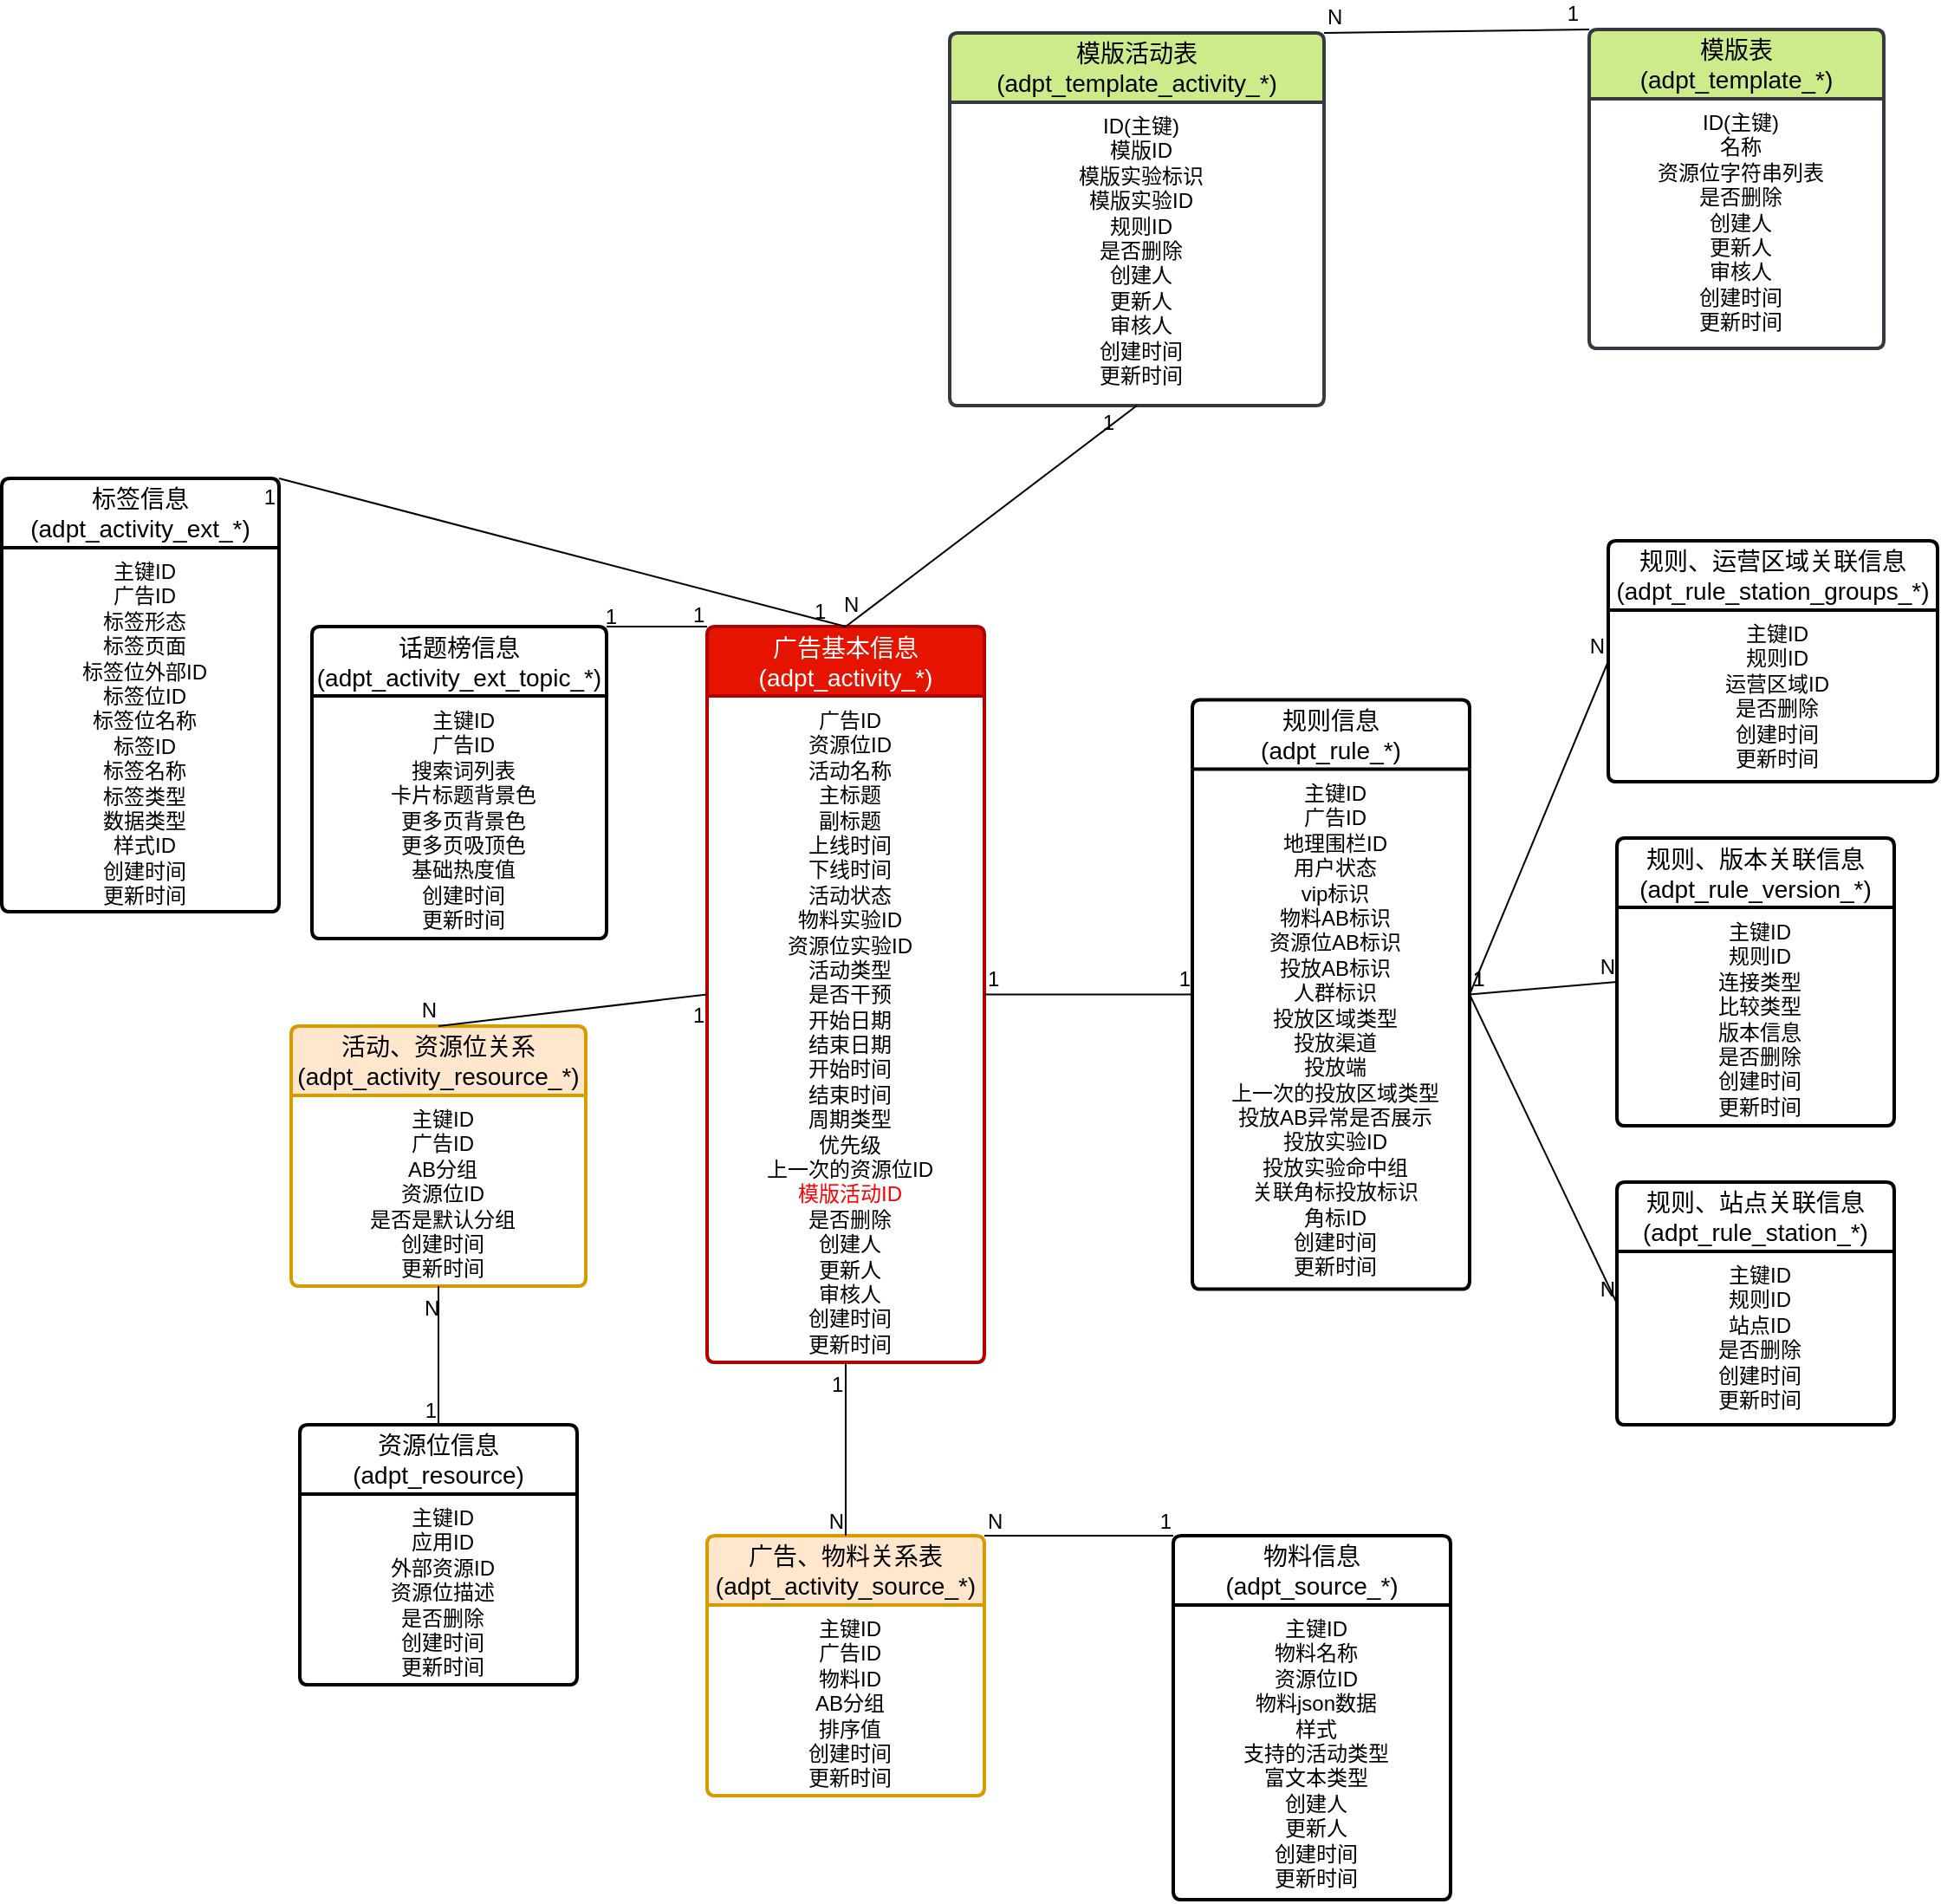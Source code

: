 <mxfile version="21.1.5" type="github">
  <diagram id="J9S4pAInpbBgbPKqcIev" name="Page-1">
    <mxGraphModel dx="790" dy="532" grid="0" gridSize="10" guides="1" tooltips="1" connect="1" arrows="1" fold="1" page="0" pageScale="1" pageWidth="827" pageHeight="1169" math="0" shadow="0">
      <root>
        <mxCell id="0" />
        <mxCell id="1" parent="0" />
        <mxCell id="zD2Na2t0oZL5t_VKpWng-9" value="广告基本信息&lt;br&gt;(adpt_activity_*)" style="swimlane;childLayout=stackLayout;horizontal=1;startSize=40;horizontalStack=0;rounded=1;fontSize=14;fontStyle=0;strokeWidth=2;resizeParent=0;resizeLast=1;shadow=0;dashed=0;align=center;arcSize=4;whiteSpace=wrap;html=1;fillColor=#e51400;fontColor=#ffffff;strokeColor=#B20000;" vertex="1" parent="1">
          <mxGeometry x="1270" y="819.5" width="160" height="424.5" as="geometry">
            <mxRectangle x="1340" y="1010" width="140" height="29" as="alternateBounds" />
          </mxGeometry>
        </mxCell>
        <mxCell id="zD2Na2t0oZL5t_VKpWng-10" value="广告ID&lt;br&gt;资源位ID&lt;br&gt;活动名称&lt;br&gt;主标题&lt;br&gt;副标题&lt;br&gt;上线时间&lt;br&gt;下线时间&lt;br&gt;活动状态&lt;br&gt;物料实验ID&lt;br&gt;资源位实验ID&lt;br&gt;活动类型&lt;br&gt;是否干预&lt;br&gt;开始日期&lt;br&gt;结束日期&lt;br&gt;开始时间&lt;br&gt;结束时间&lt;br&gt;周期类型&lt;br&gt;优先级&lt;br&gt;上一次的资源位ID&lt;br&gt;&lt;font color=&quot;#ff0000&quot;&gt;模版活动ID&lt;/font&gt;&lt;br&gt;是否删除&lt;br&gt;创建人&lt;br&gt;更新人&lt;br&gt;审核人&lt;br&gt;创建时间&lt;br&gt;更新时间" style="align=center;strokeColor=none;fillColor=none;spacingLeft=4;fontSize=12;verticalAlign=top;resizable=0;rotatable=0;part=1;html=1;" vertex="1" parent="zD2Na2t0oZL5t_VKpWng-9">
          <mxGeometry y="40" width="160" height="384.5" as="geometry" />
        </mxCell>
        <mxCell id="zD2Na2t0oZL5t_VKpWng-11" value="标签信息&lt;br&gt;(adpt_activity_ext_*)" style="swimlane;childLayout=stackLayout;horizontal=1;startSize=40;horizontalStack=0;rounded=1;fontSize=14;fontStyle=0;strokeWidth=2;resizeParent=0;resizeLast=1;shadow=0;dashed=0;align=center;arcSize=4;whiteSpace=wrap;html=1;" vertex="1" parent="1">
          <mxGeometry x="863" y="734" width="160" height="250" as="geometry">
            <mxRectangle x="1250" y="880" width="120" height="29" as="alternateBounds" />
          </mxGeometry>
        </mxCell>
        <mxCell id="zD2Na2t0oZL5t_VKpWng-12" value="主键ID&lt;br&gt;广告ID&lt;br&gt;标签形态&lt;br&gt;标签页面&lt;br&gt;标签位外部ID&lt;br&gt;标签位ID&lt;br&gt;标签位名称&lt;br&gt;标签ID&lt;br&gt;标签名称&lt;br&gt;标签类型&lt;br&gt;数据类型&lt;br&gt;样式ID&lt;br&gt;创建时间&lt;br style=&quot;border-color: var(--border-color);&quot;&gt;更新时间" style="align=center;strokeColor=none;fillColor=none;spacingLeft=4;fontSize=12;verticalAlign=top;resizable=0;rotatable=0;part=1;html=1;" vertex="1" parent="zD2Na2t0oZL5t_VKpWng-11">
          <mxGeometry y="40" width="160" height="210" as="geometry" />
        </mxCell>
        <mxCell id="zD2Na2t0oZL5t_VKpWng-13" value="话题榜信息&lt;br&gt;(adpt_activity_ext_topic_*)" style="swimlane;childLayout=stackLayout;horizontal=1;startSize=40;horizontalStack=0;rounded=1;fontSize=14;fontStyle=0;strokeWidth=2;resizeParent=0;resizeLast=1;shadow=0;dashed=0;align=center;arcSize=4;whiteSpace=wrap;html=1;" vertex="1" parent="1">
          <mxGeometry x="1042" y="819.5" width="170" height="180" as="geometry">
            <mxRectangle x="1480" y="880" width="120" height="29" as="alternateBounds" />
          </mxGeometry>
        </mxCell>
        <mxCell id="zD2Na2t0oZL5t_VKpWng-14" value="主键ID&lt;br&gt;广告ID&lt;br&gt;搜索词列表&lt;br&gt;卡片标题背景色&lt;br&gt;更多页背景色&lt;br&gt;更多页吸顶色&lt;br&gt;基础热度值&lt;br&gt;创建时间&lt;br style=&quot;border-color: var(--border-color);&quot;&gt;更新时间" style="align=center;strokeColor=none;fillColor=none;spacingLeft=4;fontSize=12;verticalAlign=top;resizable=0;rotatable=0;part=1;html=1;" vertex="1" parent="zD2Na2t0oZL5t_VKpWng-13">
          <mxGeometry y="40" width="170" height="140" as="geometry" />
        </mxCell>
        <mxCell id="zD2Na2t0oZL5t_VKpWng-15" value="活动、资源位关系&lt;br&gt;(adpt_activity_resource_*)" style="swimlane;childLayout=stackLayout;horizontal=1;startSize=40;horizontalStack=0;rounded=1;fontSize=14;fontStyle=0;strokeWidth=2;resizeParent=0;resizeLast=1;shadow=0;dashed=0;align=center;arcSize=4;whiteSpace=wrap;html=1;fillColor=#ffe6cc;strokeColor=#d79b00;" vertex="1" parent="1">
          <mxGeometry x="1030" y="1050" width="170" height="150" as="geometry">
            <mxRectangle x="1150" y="1060" width="150" height="29" as="alternateBounds" />
          </mxGeometry>
        </mxCell>
        <mxCell id="zD2Na2t0oZL5t_VKpWng-16" value="主键ID&lt;br&gt;广告ID&lt;br&gt;AB分组&lt;br&gt;资源位ID&lt;br&gt;是否是默认分组&lt;br&gt;创建时间&lt;br style=&quot;border-color: var(--border-color);&quot;&gt;更新时间" style="align=center;strokeColor=none;fillColor=none;spacingLeft=4;fontSize=12;verticalAlign=top;resizable=0;rotatable=0;part=1;html=1;" vertex="1" parent="zD2Na2t0oZL5t_VKpWng-15">
          <mxGeometry y="40" width="170" height="110" as="geometry" />
        </mxCell>
        <mxCell id="zD2Na2t0oZL5t_VKpWng-17" value="广告、物料关系表&lt;br&gt;(adpt_activity_source_*)" style="swimlane;childLayout=stackLayout;horizontal=1;startSize=40;horizontalStack=0;rounded=1;fontSize=14;fontStyle=0;strokeWidth=2;resizeParent=0;resizeLast=1;shadow=0;dashed=0;align=center;arcSize=4;whiteSpace=wrap;html=1;fillColor=#ffe6cc;strokeColor=#d79b00;" vertex="1" parent="1">
          <mxGeometry x="1270" y="1344" width="160" height="150" as="geometry">
            <mxRectangle x="1330" y="1110" width="160" height="29" as="alternateBounds" />
          </mxGeometry>
        </mxCell>
        <mxCell id="zD2Na2t0oZL5t_VKpWng-18" value="主键ID&lt;br&gt;广告ID&lt;br&gt;物料ID&lt;br&gt;AB分组&lt;br&gt;排序值&lt;br&gt;创建时间&lt;br style=&quot;border-color: var(--border-color);&quot;&gt;更新时间" style="align=center;strokeColor=none;fillColor=none;spacingLeft=4;fontSize=12;verticalAlign=top;resizable=0;rotatable=0;part=1;html=1;" vertex="1" parent="zD2Na2t0oZL5t_VKpWng-17">
          <mxGeometry y="40" width="160" height="110" as="geometry" />
        </mxCell>
        <mxCell id="zD2Na2t0oZL5t_VKpWng-19" value="资源位信息&lt;br&gt;(adpt_resource)" style="swimlane;childLayout=stackLayout;horizontal=1;startSize=40;horizontalStack=0;rounded=1;fontSize=14;fontStyle=0;strokeWidth=2;resizeParent=0;resizeLast=1;shadow=0;dashed=0;align=center;arcSize=4;whiteSpace=wrap;html=1;" vertex="1" parent="1">
          <mxGeometry x="1035" y="1280" width="160" height="150" as="geometry">
            <mxRectangle x="1170" y="1310" width="120" height="29" as="alternateBounds" />
          </mxGeometry>
        </mxCell>
        <mxCell id="zD2Na2t0oZL5t_VKpWng-20" value="主键ID&lt;br&gt;应用ID&lt;br&gt;外部资源ID&lt;br&gt;资源位描述&lt;br&gt;是否删除&lt;br&gt;创建时间&lt;br style=&quot;border-color: var(--border-color);&quot;&gt;更新时间" style="align=center;strokeColor=none;fillColor=none;spacingLeft=4;fontSize=12;verticalAlign=top;resizable=0;rotatable=0;part=1;html=1;" vertex="1" parent="zD2Na2t0oZL5t_VKpWng-19">
          <mxGeometry y="40" width="160" height="110" as="geometry" />
        </mxCell>
        <mxCell id="zD2Na2t0oZL5t_VKpWng-21" value="规则信息&lt;br&gt;(adpt_rule_*)" style="swimlane;childLayout=stackLayout;horizontal=1;startSize=40;horizontalStack=0;rounded=1;fontSize=14;fontStyle=0;strokeWidth=2;resizeParent=0;resizeLast=1;shadow=0;dashed=0;align=center;arcSize=4;whiteSpace=wrap;html=1;" vertex="1" parent="1">
          <mxGeometry x="1550" y="861.75" width="160" height="340" as="geometry">
            <mxRectangle x="1550" y="854.5" width="160" height="29" as="alternateBounds" />
          </mxGeometry>
        </mxCell>
        <mxCell id="zD2Na2t0oZL5t_VKpWng-22" value="主键ID&lt;br&gt;广告ID&lt;br&gt;地理围栏ID&lt;br&gt;用户状态&lt;br&gt;vip标识&lt;br&gt;物料AB标识&lt;br&gt;资源位AB标识&lt;br&gt;投放AB标识&lt;br&gt;人群标识&lt;br&gt;投放区域类型&lt;br&gt;投放渠道&lt;br&gt;投放端&lt;br&gt;上一次的投放区域类型&lt;br&gt;投放AB异常是否展示&lt;br&gt;投放实验ID&lt;br&gt;投放实验命中组&lt;br&gt;关联角标投放标识&lt;br&gt;角标ID&lt;br&gt;创建时间&lt;br&gt;更新时间" style="align=center;strokeColor=none;fillColor=none;spacingLeft=4;fontSize=12;verticalAlign=top;resizable=0;rotatable=0;part=1;html=1;" vertex="1" parent="zD2Na2t0oZL5t_VKpWng-21">
          <mxGeometry y="40" width="160" height="300" as="geometry" />
        </mxCell>
        <mxCell id="zD2Na2t0oZL5t_VKpWng-23" value="规则、运营区域关联信息&lt;br&gt;(adpt_rule_station_groups_*)" style="swimlane;childLayout=stackLayout;horizontal=1;startSize=40;horizontalStack=0;rounded=1;fontSize=14;fontStyle=0;strokeWidth=2;resizeParent=0;resizeLast=1;shadow=0;dashed=0;align=center;arcSize=4;whiteSpace=wrap;html=1;" vertex="1" parent="1">
          <mxGeometry x="1790" y="770" width="190" height="139" as="geometry">
            <mxRectangle x="1790" y="880" width="200" height="29" as="alternateBounds" />
          </mxGeometry>
        </mxCell>
        <mxCell id="zD2Na2t0oZL5t_VKpWng-24" value="主键ID&lt;br&gt;规则ID&lt;br&gt;运营区域ID&lt;br&gt;是否删除&lt;br&gt;创建时间&lt;br&gt;更新时间" style="align=center;strokeColor=none;fillColor=none;spacingLeft=4;fontSize=12;verticalAlign=top;resizable=0;rotatable=0;part=1;html=1;" vertex="1" parent="zD2Na2t0oZL5t_VKpWng-23">
          <mxGeometry y="40" width="190" height="99" as="geometry" />
        </mxCell>
        <mxCell id="zD2Na2t0oZL5t_VKpWng-25" style="edgeStyle=orthogonalEdgeStyle;rounded=0;orthogonalLoop=1;jettySize=auto;html=1;exitX=0.5;exitY=1;exitDx=0;exitDy=0;" edge="1" parent="zD2Na2t0oZL5t_VKpWng-23" source="zD2Na2t0oZL5t_VKpWng-24" target="zD2Na2t0oZL5t_VKpWng-24">
          <mxGeometry relative="1" as="geometry" />
        </mxCell>
        <mxCell id="zD2Na2t0oZL5t_VKpWng-27" value="规则、站点关联信息&lt;br&gt;(adpt_rule_station_*)" style="swimlane;childLayout=stackLayout;horizontal=1;startSize=40;horizontalStack=0;rounded=1;fontSize=14;fontStyle=0;strokeWidth=2;resizeParent=0;resizeLast=1;shadow=0;dashed=0;align=center;arcSize=4;whiteSpace=wrap;html=1;" vertex="1" parent="1">
          <mxGeometry x="1795" y="1140" width="160" height="140" as="geometry">
            <mxRectangle x="1795" y="1140" width="170" height="29" as="alternateBounds" />
          </mxGeometry>
        </mxCell>
        <mxCell id="zD2Na2t0oZL5t_VKpWng-28" value="主键ID&lt;br&gt;规则ID&lt;br&gt;站点ID&lt;br&gt;是否删除&lt;br&gt;创建时间&lt;br&gt;更新时间" style="align=center;strokeColor=none;fillColor=none;spacingLeft=4;fontSize=12;verticalAlign=top;resizable=0;rotatable=0;part=1;html=1;" vertex="1" parent="zD2Na2t0oZL5t_VKpWng-27">
          <mxGeometry y="40" width="160" height="100" as="geometry" />
        </mxCell>
        <mxCell id="zD2Na2t0oZL5t_VKpWng-29" style="edgeStyle=orthogonalEdgeStyle;rounded=0;orthogonalLoop=1;jettySize=auto;html=1;exitX=0.5;exitY=1;exitDx=0;exitDy=0;" edge="1" parent="zD2Na2t0oZL5t_VKpWng-27" source="zD2Na2t0oZL5t_VKpWng-28" target="zD2Na2t0oZL5t_VKpWng-28">
          <mxGeometry relative="1" as="geometry" />
        </mxCell>
        <mxCell id="zD2Na2t0oZL5t_VKpWng-30" value="规则、版本关联信息&lt;br&gt;(adpt_rule_version_*)" style="swimlane;childLayout=stackLayout;horizontal=1;startSize=40;horizontalStack=0;rounded=1;fontSize=14;fontStyle=0;strokeWidth=2;resizeParent=0;resizeLast=1;shadow=0;dashed=0;align=center;arcSize=4;whiteSpace=wrap;html=1;" vertex="1" parent="1">
          <mxGeometry x="1795" y="941.5" width="160" height="166" as="geometry">
            <mxRectangle x="1790" y="1010" width="180" height="29" as="alternateBounds" />
          </mxGeometry>
        </mxCell>
        <mxCell id="zD2Na2t0oZL5t_VKpWng-31" value="主键ID&lt;br&gt;规则ID&lt;br&gt;连接类型&lt;br&gt;比较类型&lt;br&gt;版本信息&lt;br&gt;是否删除&lt;br&gt;创建时间&lt;br&gt;更新时间" style="align=center;strokeColor=none;fillColor=none;spacingLeft=4;fontSize=12;verticalAlign=top;resizable=0;rotatable=0;part=1;html=1;" vertex="1" parent="zD2Na2t0oZL5t_VKpWng-30">
          <mxGeometry y="40" width="160" height="126" as="geometry" />
        </mxCell>
        <mxCell id="zD2Na2t0oZL5t_VKpWng-32" style="edgeStyle=orthogonalEdgeStyle;rounded=0;orthogonalLoop=1;jettySize=auto;html=1;exitX=0.5;exitY=1;exitDx=0;exitDy=0;" edge="1" parent="zD2Na2t0oZL5t_VKpWng-30" source="zD2Na2t0oZL5t_VKpWng-31" target="zD2Na2t0oZL5t_VKpWng-31">
          <mxGeometry relative="1" as="geometry" />
        </mxCell>
        <mxCell id="zD2Na2t0oZL5t_VKpWng-33" value="物料信息&lt;br&gt;(adpt_source_*)" style="swimlane;childLayout=stackLayout;horizontal=1;startSize=40;horizontalStack=0;rounded=1;fontSize=14;fontStyle=0;strokeWidth=2;resizeParent=0;resizeLast=1;shadow=0;dashed=0;align=center;arcSize=4;whiteSpace=wrap;html=1;" vertex="1" parent="1">
          <mxGeometry x="1539" y="1344" width="160" height="210" as="geometry">
            <mxRectangle x="1350" y="1260" width="120" height="29" as="alternateBounds" />
          </mxGeometry>
        </mxCell>
        <mxCell id="zD2Na2t0oZL5t_VKpWng-34" value="主键ID&lt;br&gt;物料名称&lt;br&gt;资源位ID&lt;br&gt;物料json数据&lt;br&gt;样式&lt;br&gt;支持的活动类型&lt;br&gt;富文本类型&lt;br&gt;创建人&lt;br&gt;更新人&lt;br&gt;创建时间&lt;br&gt;更新时间" style="align=center;strokeColor=none;fillColor=none;spacingLeft=4;fontSize=12;verticalAlign=top;resizable=0;rotatable=0;part=1;html=1;" vertex="1" parent="zD2Na2t0oZL5t_VKpWng-33">
          <mxGeometry y="40" width="160" height="170" as="geometry" />
        </mxCell>
        <mxCell id="zD2Na2t0oZL5t_VKpWng-35" value="" style="endArrow=none;html=1;rounded=0;exitX=1;exitY=0.5;exitDx=0;exitDy=0;entryX=0;entryY=0.5;entryDx=0;entryDy=0;" edge="1" parent="1" source="zD2Na2t0oZL5t_VKpWng-9" target="zD2Na2t0oZL5t_VKpWng-21">
          <mxGeometry relative="1" as="geometry">
            <mxPoint x="1440" y="1024.07" as="sourcePoint" />
            <mxPoint x="1600" y="1024.07" as="targetPoint" />
          </mxGeometry>
        </mxCell>
        <mxCell id="zD2Na2t0oZL5t_VKpWng-36" value="1" style="resizable=0;html=1;whiteSpace=wrap;align=left;verticalAlign=bottom;" connectable="0" vertex="1" parent="zD2Na2t0oZL5t_VKpWng-35">
          <mxGeometry x="-1" relative="1" as="geometry" />
        </mxCell>
        <mxCell id="zD2Na2t0oZL5t_VKpWng-37" value="1" style="resizable=0;html=1;whiteSpace=wrap;align=right;verticalAlign=bottom;" connectable="0" vertex="1" parent="zD2Na2t0oZL5t_VKpWng-35">
          <mxGeometry x="1" relative="1" as="geometry" />
        </mxCell>
        <mxCell id="zD2Na2t0oZL5t_VKpWng-39" value="" style="endArrow=none;html=1;rounded=0;exitX=1;exitY=0.5;exitDx=0;exitDy=0;entryX=0;entryY=0.5;entryDx=0;entryDy=0;" edge="1" parent="1" source="zD2Na2t0oZL5t_VKpWng-21" target="zD2Na2t0oZL5t_VKpWng-23">
          <mxGeometry relative="1" as="geometry">
            <mxPoint x="1640" y="1109" as="sourcePoint" />
            <mxPoint x="1800" y="1109" as="targetPoint" />
          </mxGeometry>
        </mxCell>
        <mxCell id="zD2Na2t0oZL5t_VKpWng-40" value="1" style="resizable=0;html=1;whiteSpace=wrap;align=left;verticalAlign=bottom;" connectable="0" vertex="1" parent="zD2Na2t0oZL5t_VKpWng-39">
          <mxGeometry x="-1" relative="1" as="geometry" />
        </mxCell>
        <mxCell id="zD2Na2t0oZL5t_VKpWng-41" value="N" style="resizable=0;html=1;whiteSpace=wrap;align=right;verticalAlign=bottom;" connectable="0" vertex="1" parent="zD2Na2t0oZL5t_VKpWng-39">
          <mxGeometry x="1" relative="1" as="geometry" />
        </mxCell>
        <mxCell id="zD2Na2t0oZL5t_VKpWng-42" value="" style="endArrow=none;html=1;rounded=0;entryX=0;entryY=0.5;entryDx=0;entryDy=0;exitX=1;exitY=0.5;exitDx=0;exitDy=0;" edge="1" parent="1" source="zD2Na2t0oZL5t_VKpWng-21" target="zD2Na2t0oZL5t_VKpWng-30">
          <mxGeometry relative="1" as="geometry">
            <mxPoint x="1700" y="1030" as="sourcePoint" />
            <mxPoint x="1750" y="1169" as="targetPoint" />
          </mxGeometry>
        </mxCell>
        <mxCell id="zD2Na2t0oZL5t_VKpWng-43" value="1" style="resizable=0;html=1;whiteSpace=wrap;align=left;verticalAlign=bottom;" connectable="0" vertex="1" parent="zD2Na2t0oZL5t_VKpWng-42">
          <mxGeometry x="-1" relative="1" as="geometry" />
        </mxCell>
        <mxCell id="zD2Na2t0oZL5t_VKpWng-44" value="N" style="resizable=0;html=1;whiteSpace=wrap;align=right;verticalAlign=bottom;" connectable="0" vertex="1" parent="zD2Na2t0oZL5t_VKpWng-42">
          <mxGeometry x="1" relative="1" as="geometry" />
        </mxCell>
        <mxCell id="zD2Na2t0oZL5t_VKpWng-45" value="" style="endArrow=none;html=1;rounded=0;entryX=0;entryY=0.5;entryDx=0;entryDy=0;exitX=1;exitY=0.5;exitDx=0;exitDy=0;" edge="1" parent="1" source="zD2Na2t0oZL5t_VKpWng-21" target="zD2Na2t0oZL5t_VKpWng-27">
          <mxGeometry relative="1" as="geometry">
            <mxPoint x="1710" y="1035" as="sourcePoint" />
            <mxPoint x="1810" y="1035" as="targetPoint" />
          </mxGeometry>
        </mxCell>
        <mxCell id="zD2Na2t0oZL5t_VKpWng-46" value="1" style="resizable=0;html=1;whiteSpace=wrap;align=left;verticalAlign=bottom;" connectable="0" vertex="1" parent="zD2Na2t0oZL5t_VKpWng-45">
          <mxGeometry x="-1" relative="1" as="geometry" />
        </mxCell>
        <mxCell id="zD2Na2t0oZL5t_VKpWng-47" value="N" style="resizable=0;html=1;whiteSpace=wrap;align=right;verticalAlign=bottom;" connectable="0" vertex="1" parent="zD2Na2t0oZL5t_VKpWng-45">
          <mxGeometry x="1" relative="1" as="geometry" />
        </mxCell>
        <mxCell id="zD2Na2t0oZL5t_VKpWng-50" value="" style="endArrow=none;html=1;rounded=0;exitX=0.5;exitY=0;exitDx=0;exitDy=0;entryX=1;entryY=0;entryDx=0;entryDy=0;" edge="1" parent="1" source="zD2Na2t0oZL5t_VKpWng-9" target="zD2Na2t0oZL5t_VKpWng-11">
          <mxGeometry relative="1" as="geometry">
            <mxPoint x="1380" y="1424.16" as="sourcePoint" />
            <mxPoint x="1540" y="1424.16" as="targetPoint" />
          </mxGeometry>
        </mxCell>
        <mxCell id="zD2Na2t0oZL5t_VKpWng-51" value="1" style="resizable=0;html=1;whiteSpace=wrap;align=left;verticalAlign=bottom;" connectable="0" vertex="1" parent="zD2Na2t0oZL5t_VKpWng-50">
          <mxGeometry x="-1" relative="1" as="geometry">
            <mxPoint x="-20" as="offset" />
          </mxGeometry>
        </mxCell>
        <mxCell id="zD2Na2t0oZL5t_VKpWng-52" value="1" style="resizable=0;html=1;whiteSpace=wrap;align=right;verticalAlign=bottom;" connectable="0" vertex="1" parent="zD2Na2t0oZL5t_VKpWng-50">
          <mxGeometry x="1" relative="1" as="geometry">
            <mxPoint y="20" as="offset" />
          </mxGeometry>
        </mxCell>
        <mxCell id="zD2Na2t0oZL5t_VKpWng-53" value="" style="endArrow=none;html=1;rounded=0;exitX=0.5;exitY=1;exitDx=0;exitDy=0;entryX=0.5;entryY=0;entryDx=0;entryDy=0;" edge="1" parent="1" source="zD2Na2t0oZL5t_VKpWng-9" target="zD2Na2t0oZL5t_VKpWng-17">
          <mxGeometry relative="1" as="geometry">
            <mxPoint x="1410" y="1360" as="sourcePoint" />
            <mxPoint x="1570" y="1360" as="targetPoint" />
          </mxGeometry>
        </mxCell>
        <mxCell id="zD2Na2t0oZL5t_VKpWng-54" value="1" style="resizable=0;html=1;whiteSpace=wrap;align=left;verticalAlign=bottom;" connectable="0" vertex="1" parent="zD2Na2t0oZL5t_VKpWng-53">
          <mxGeometry x="-1" relative="1" as="geometry">
            <mxPoint x="-10" y="21" as="offset" />
          </mxGeometry>
        </mxCell>
        <mxCell id="zD2Na2t0oZL5t_VKpWng-55" value="N" style="resizable=0;html=1;whiteSpace=wrap;align=right;verticalAlign=bottom;" connectable="0" vertex="1" parent="zD2Na2t0oZL5t_VKpWng-53">
          <mxGeometry x="1" relative="1" as="geometry" />
        </mxCell>
        <mxCell id="zD2Na2t0oZL5t_VKpWng-56" value="" style="endArrow=none;html=1;rounded=0;entryX=1;entryY=0;entryDx=0;entryDy=0;exitX=0;exitY=0;exitDx=0;exitDy=0;" edge="1" parent="1" source="zD2Na2t0oZL5t_VKpWng-9" target="zD2Na2t0oZL5t_VKpWng-13">
          <mxGeometry relative="1" as="geometry">
            <mxPoint x="1276" y="820" as="sourcePoint" />
            <mxPoint x="1760" y="1410" as="targetPoint" />
          </mxGeometry>
        </mxCell>
        <mxCell id="zD2Na2t0oZL5t_VKpWng-57" value="1" style="resizable=0;html=1;whiteSpace=wrap;align=left;verticalAlign=bottom;" connectable="0" vertex="1" parent="zD2Na2t0oZL5t_VKpWng-56">
          <mxGeometry x="-1" relative="1" as="geometry">
            <mxPoint x="-10" y="2" as="offset" />
          </mxGeometry>
        </mxCell>
        <mxCell id="zD2Na2t0oZL5t_VKpWng-58" value="1" style="resizable=0;html=1;whiteSpace=wrap;align=right;verticalAlign=bottom;" connectable="0" vertex="1" parent="zD2Na2t0oZL5t_VKpWng-56">
          <mxGeometry x="1" relative="1" as="geometry">
            <mxPoint x="7" y="3" as="offset" />
          </mxGeometry>
        </mxCell>
        <mxCell id="zD2Na2t0oZL5t_VKpWng-59" value="" style="endArrow=none;html=1;rounded=0;exitX=1;exitY=0;exitDx=0;exitDy=0;entryX=0;entryY=0;entryDx=0;entryDy=0;" edge="1" parent="1" source="zD2Na2t0oZL5t_VKpWng-17" target="zD2Na2t0oZL5t_VKpWng-33">
          <mxGeometry relative="1" as="geometry">
            <mxPoint x="1409.74" y="1139" as="sourcePoint" />
            <mxPoint x="1409.74" y="1209" as="targetPoint" />
          </mxGeometry>
        </mxCell>
        <mxCell id="zD2Na2t0oZL5t_VKpWng-60" value="N" style="resizable=0;html=1;whiteSpace=wrap;align=left;verticalAlign=bottom;" connectable="0" vertex="1" parent="zD2Na2t0oZL5t_VKpWng-59">
          <mxGeometry x="-1" relative="1" as="geometry">
            <mxPoint as="offset" />
          </mxGeometry>
        </mxCell>
        <mxCell id="zD2Na2t0oZL5t_VKpWng-61" value="1" style="resizable=0;html=1;whiteSpace=wrap;align=right;verticalAlign=bottom;" connectable="0" vertex="1" parent="zD2Na2t0oZL5t_VKpWng-59">
          <mxGeometry x="1" relative="1" as="geometry" />
        </mxCell>
        <mxCell id="zD2Na2t0oZL5t_VKpWng-65" value="" style="endArrow=none;html=1;rounded=0;exitX=0;exitY=0.5;exitDx=0;exitDy=0;entryX=0.5;entryY=0;entryDx=0;entryDy=0;" edge="1" parent="1" source="zD2Na2t0oZL5t_VKpWng-9" target="zD2Na2t0oZL5t_VKpWng-15">
          <mxGeometry relative="1" as="geometry">
            <mxPoint x="1679.74" y="1039" as="sourcePoint" />
            <mxPoint x="1679.74" y="1110" as="targetPoint" />
          </mxGeometry>
        </mxCell>
        <mxCell id="zD2Na2t0oZL5t_VKpWng-66" value="1" style="resizable=0;html=1;whiteSpace=wrap;align=left;verticalAlign=bottom;" connectable="0" vertex="1" parent="zD2Na2t0oZL5t_VKpWng-65">
          <mxGeometry x="-1" relative="1" as="geometry">
            <mxPoint x="-10" y="21" as="offset" />
          </mxGeometry>
        </mxCell>
        <mxCell id="zD2Na2t0oZL5t_VKpWng-67" value="N" style="resizable=0;html=1;whiteSpace=wrap;align=right;verticalAlign=bottom;" connectable="0" vertex="1" parent="zD2Na2t0oZL5t_VKpWng-65">
          <mxGeometry x="1" relative="1" as="geometry" />
        </mxCell>
        <mxCell id="zD2Na2t0oZL5t_VKpWng-68" value="" style="endArrow=none;html=1;rounded=0;exitX=0.5;exitY=1;exitDx=0;exitDy=0;entryX=0.5;entryY=0;entryDx=0;entryDy=0;" edge="1" parent="1" source="zD2Na2t0oZL5t_VKpWng-15" target="zD2Na2t0oZL5t_VKpWng-19">
          <mxGeometry relative="1" as="geometry">
            <mxPoint x="1135" y="1098" as="sourcePoint" />
            <mxPoint x="1135" y="1168" as="targetPoint" />
          </mxGeometry>
        </mxCell>
        <mxCell id="zD2Na2t0oZL5t_VKpWng-69" value="N" style="resizable=0;html=1;whiteSpace=wrap;align=left;verticalAlign=bottom;" connectable="0" vertex="1" parent="zD2Na2t0oZL5t_VKpWng-68">
          <mxGeometry x="-1" relative="1" as="geometry">
            <mxPoint x="-10" y="21" as="offset" />
          </mxGeometry>
        </mxCell>
        <mxCell id="zD2Na2t0oZL5t_VKpWng-70" value="1" style="resizable=0;html=1;whiteSpace=wrap;align=right;verticalAlign=bottom;" connectable="0" vertex="1" parent="zD2Na2t0oZL5t_VKpWng-68">
          <mxGeometry x="1" relative="1" as="geometry" />
        </mxCell>
        <mxCell id="zD2Na2t0oZL5t_VKpWng-77" value="模版表&lt;br&gt;(adpt_template_*)" style="swimlane;childLayout=stackLayout;horizontal=1;startSize=40;horizontalStack=0;rounded=1;fontSize=14;fontStyle=0;strokeWidth=2;resizeParent=0;resizeLast=1;shadow=0;dashed=0;align=center;arcSize=4;whiteSpace=wrap;html=1;fillColor=#cdeb8b;strokeColor=#36393d;" vertex="1" parent="1">
          <mxGeometry x="1779" y="475" width="170" height="184" as="geometry">
            <mxRectangle x="1550" y="854.5" width="160" height="29" as="alternateBounds" />
          </mxGeometry>
        </mxCell>
        <mxCell id="zD2Na2t0oZL5t_VKpWng-78" value="ID(主键)&lt;br style=&quot;border-color: var(--border-color);&quot;&gt;名称&lt;br&gt;资源位字符串列表&lt;br style=&quot;border-color: var(--border-color);&quot;&gt;是否删除&lt;br style=&quot;border-color: var(--border-color);&quot;&gt;创建人&lt;br style=&quot;border-color: var(--border-color);&quot;&gt;更新人&lt;br style=&quot;border-color: var(--border-color);&quot;&gt;审核人&lt;br style=&quot;border-color: var(--border-color);&quot;&gt;创建时间&lt;br style=&quot;border-color: var(--border-color);&quot;&gt;更新时间" style="align=center;strokeColor=none;fillColor=none;spacingLeft=4;fontSize=12;verticalAlign=top;resizable=0;rotatable=0;part=1;html=1;" vertex="1" parent="zD2Na2t0oZL5t_VKpWng-77">
          <mxGeometry y="40" width="170" height="144" as="geometry" />
        </mxCell>
        <mxCell id="zD2Na2t0oZL5t_VKpWng-84" value="模版活动表&lt;br&gt;(adpt_template_activity_*)" style="swimlane;childLayout=stackLayout;horizontal=1;startSize=40;horizontalStack=0;rounded=1;fontSize=14;fontStyle=0;strokeWidth=2;resizeParent=0;resizeLast=1;shadow=0;dashed=0;align=center;arcSize=4;whiteSpace=wrap;html=1;fillColor=#cdeb8b;strokeColor=#36393d;" vertex="1" parent="1">
          <mxGeometry x="1410" y="477" width="216" height="215" as="geometry">
            <mxRectangle x="1550" y="854.5" width="160" height="29" as="alternateBounds" />
          </mxGeometry>
        </mxCell>
        <mxCell id="zD2Na2t0oZL5t_VKpWng-85" value="ID(主键)&lt;br style=&quot;border-color: var(--border-color);&quot;&gt;模版ID&lt;br&gt;模版实验标识&lt;br&gt;模版实验ID&lt;br&gt;规则ID&lt;br style=&quot;border-color: var(--border-color);&quot;&gt;是否删除&lt;br style=&quot;border-color: var(--border-color);&quot;&gt;创建人&lt;br style=&quot;border-color: var(--border-color);&quot;&gt;更新人&lt;br style=&quot;border-color: var(--border-color);&quot;&gt;审核人&lt;br style=&quot;border-color: var(--border-color);&quot;&gt;创建时间&lt;br style=&quot;border-color: var(--border-color);&quot;&gt;更新时间" style="align=center;strokeColor=none;fillColor=none;spacingLeft=4;fontSize=12;verticalAlign=top;resizable=0;rotatable=0;part=1;html=1;" vertex="1" parent="zD2Na2t0oZL5t_VKpWng-84">
          <mxGeometry y="40" width="216" height="175" as="geometry" />
        </mxCell>
        <mxCell id="zD2Na2t0oZL5t_VKpWng-91" value="" style="endArrow=none;html=1;rounded=0;entryX=0.5;entryY=1;entryDx=0;entryDy=0;exitX=0.5;exitY=0;exitDx=0;exitDy=0;" edge="1" parent="1" source="zD2Na2t0oZL5t_VKpWng-9" target="zD2Na2t0oZL5t_VKpWng-85">
          <mxGeometry relative="1" as="geometry">
            <mxPoint x="1367" y="788" as="sourcePoint" />
            <mxPoint x="1189" y="635" as="targetPoint" />
          </mxGeometry>
        </mxCell>
        <mxCell id="zD2Na2t0oZL5t_VKpWng-92" value="N" style="resizable=0;html=1;whiteSpace=wrap;align=left;verticalAlign=bottom;" connectable="0" vertex="1" parent="zD2Na2t0oZL5t_VKpWng-91">
          <mxGeometry x="-1" relative="1" as="geometry">
            <mxPoint x="-3" y="-4" as="offset" />
          </mxGeometry>
        </mxCell>
        <mxCell id="zD2Na2t0oZL5t_VKpWng-93" value="1" style="resizable=0;html=1;whiteSpace=wrap;align=right;verticalAlign=bottom;" connectable="0" vertex="1" parent="zD2Na2t0oZL5t_VKpWng-91">
          <mxGeometry x="1" relative="1" as="geometry">
            <mxPoint x="-12" y="19" as="offset" />
          </mxGeometry>
        </mxCell>
        <mxCell id="zD2Na2t0oZL5t_VKpWng-94" value="" style="endArrow=none;html=1;rounded=0;entryX=0;entryY=0;entryDx=0;entryDy=0;exitX=1;exitY=0;exitDx=0;exitDy=0;" edge="1" parent="1" source="zD2Na2t0oZL5t_VKpWng-84" target="zD2Na2t0oZL5t_VKpWng-77">
          <mxGeometry relative="1" as="geometry">
            <mxPoint x="1641" y="377" as="sourcePoint" />
            <mxPoint x="1815" y="140" as="targetPoint" />
          </mxGeometry>
        </mxCell>
        <mxCell id="zD2Na2t0oZL5t_VKpWng-95" value="N" style="resizable=0;html=1;whiteSpace=wrap;align=left;verticalAlign=bottom;" connectable="0" vertex="1" parent="zD2Na2t0oZL5t_VKpWng-94">
          <mxGeometry x="-1" relative="1" as="geometry">
            <mxPoint y="-1" as="offset" />
          </mxGeometry>
        </mxCell>
        <mxCell id="zD2Na2t0oZL5t_VKpWng-96" value="1" style="resizable=0;html=1;whiteSpace=wrap;align=right;verticalAlign=bottom;" connectable="0" vertex="1" parent="zD2Na2t0oZL5t_VKpWng-94">
          <mxGeometry x="1" relative="1" as="geometry">
            <mxPoint x="-4" y="-1" as="offset" />
          </mxGeometry>
        </mxCell>
      </root>
    </mxGraphModel>
  </diagram>
</mxfile>
